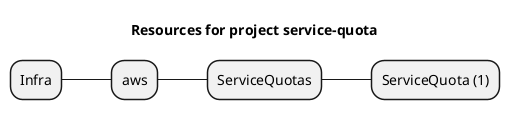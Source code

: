 @startmindmap
title Resources for project service-quota
skinparam monochrome true
+ Infra
++ aws
+++ ServiceQuotas
++++ ServiceQuota (1)
@endmindmap